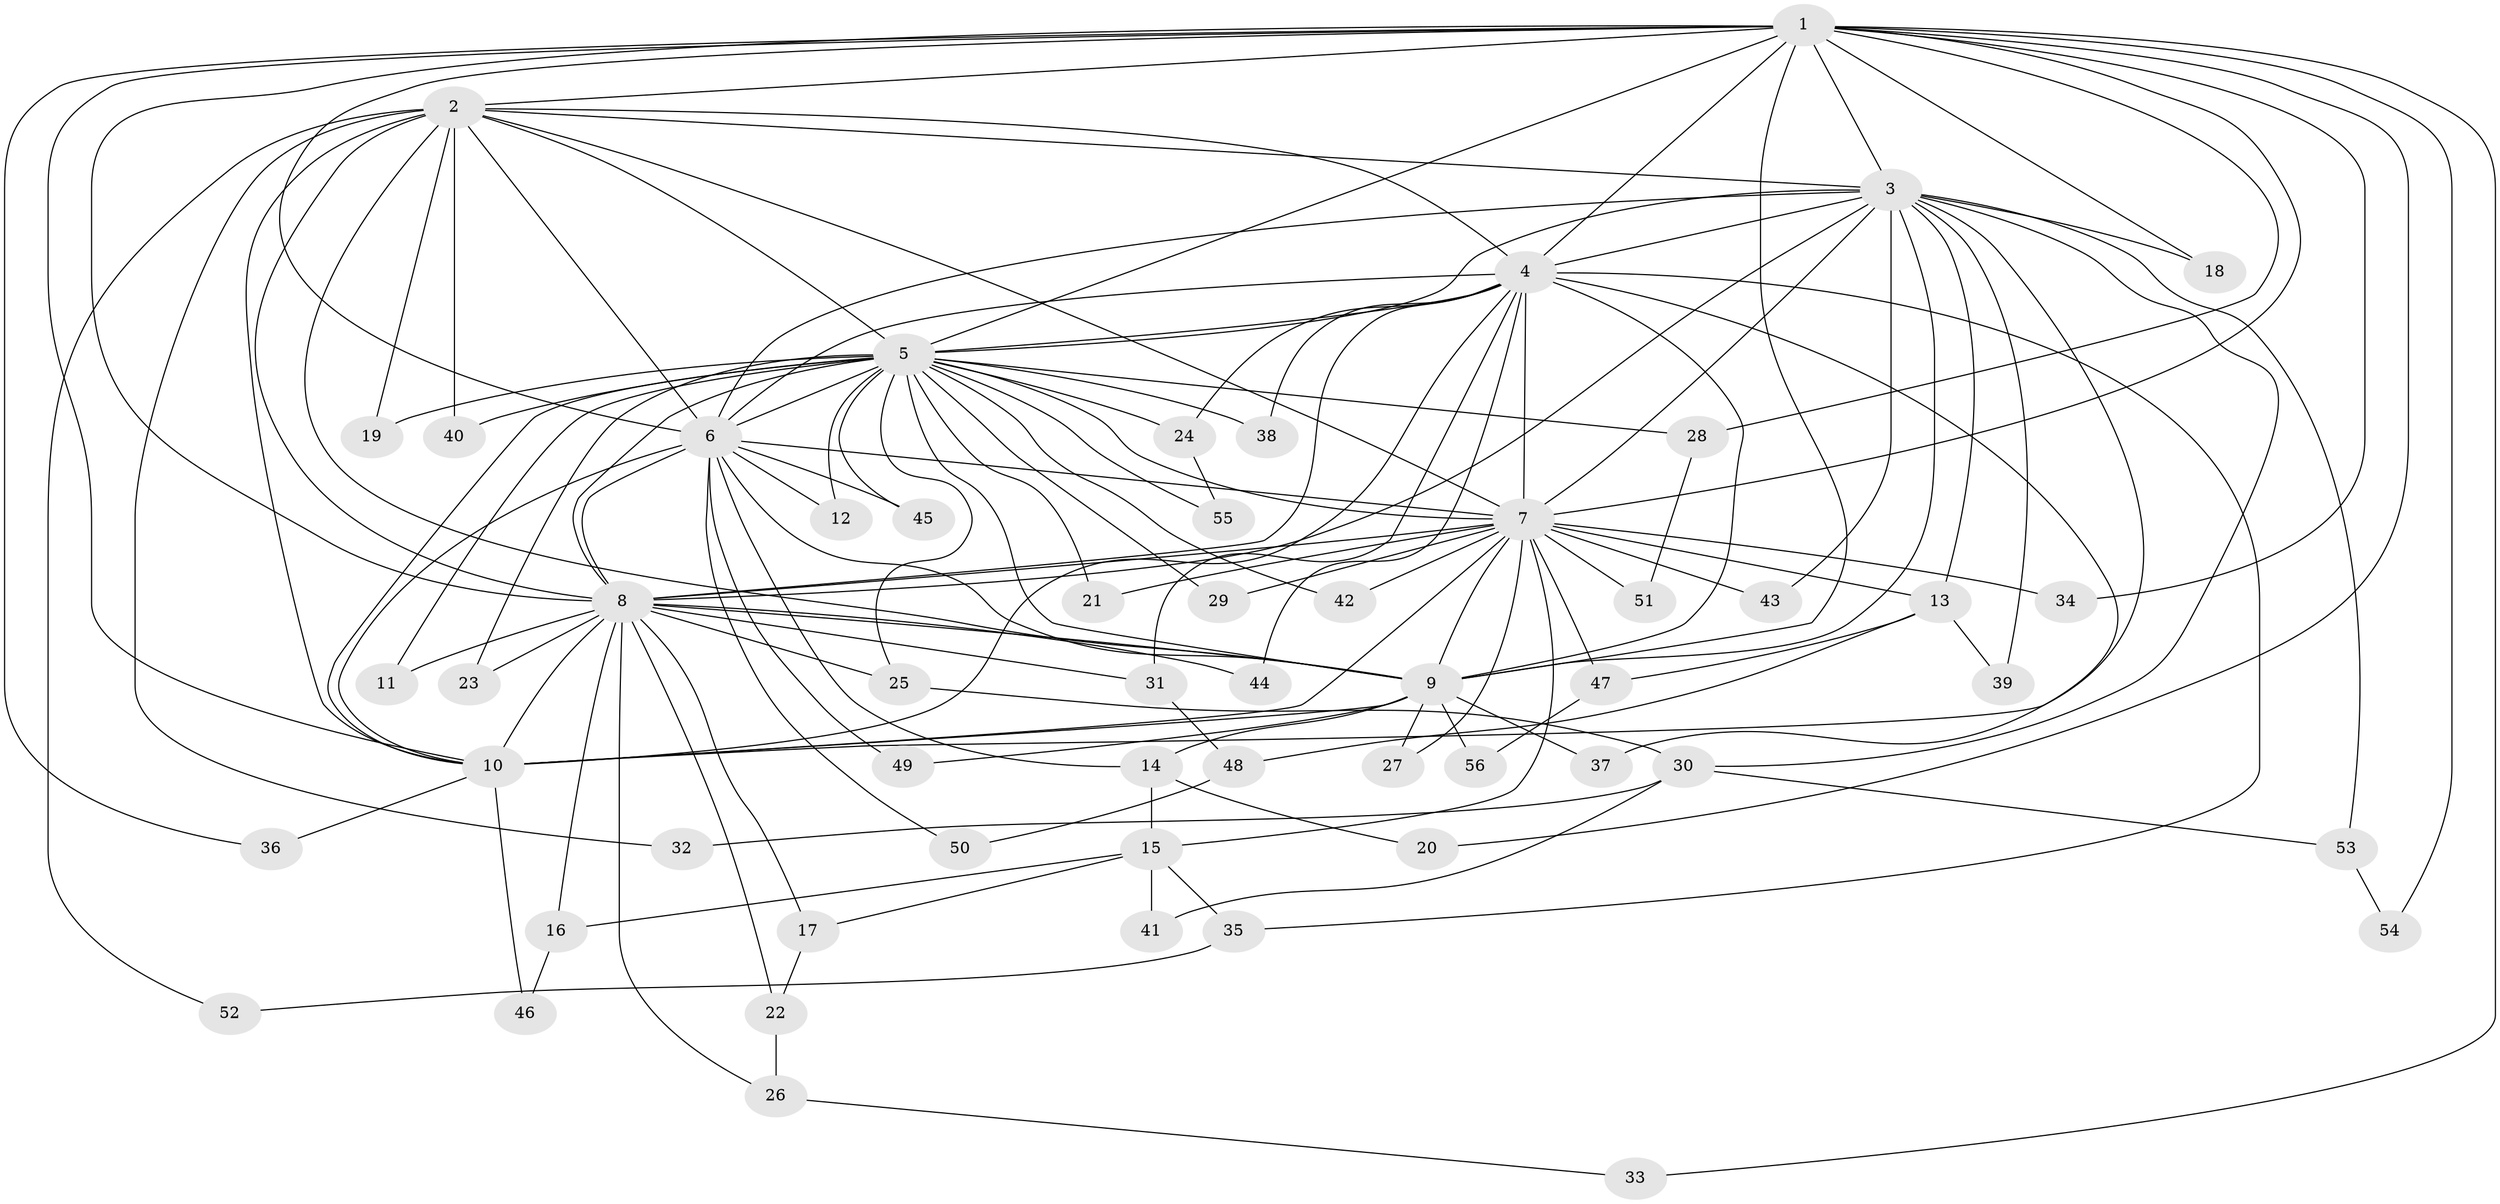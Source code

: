 // Generated by graph-tools (version 1.1) at 2025/35/03/09/25 02:35:05]
// undirected, 56 vertices, 137 edges
graph export_dot {
graph [start="1"]
  node [color=gray90,style=filled];
  1;
  2;
  3;
  4;
  5;
  6;
  7;
  8;
  9;
  10;
  11;
  12;
  13;
  14;
  15;
  16;
  17;
  18;
  19;
  20;
  21;
  22;
  23;
  24;
  25;
  26;
  27;
  28;
  29;
  30;
  31;
  32;
  33;
  34;
  35;
  36;
  37;
  38;
  39;
  40;
  41;
  42;
  43;
  44;
  45;
  46;
  47;
  48;
  49;
  50;
  51;
  52;
  53;
  54;
  55;
  56;
  1 -- 2;
  1 -- 3;
  1 -- 4;
  1 -- 5;
  1 -- 6;
  1 -- 7;
  1 -- 8;
  1 -- 9;
  1 -- 10;
  1 -- 18;
  1 -- 20;
  1 -- 28;
  1 -- 33;
  1 -- 34;
  1 -- 36;
  1 -- 54;
  2 -- 3;
  2 -- 4;
  2 -- 5;
  2 -- 6;
  2 -- 7;
  2 -- 8;
  2 -- 9;
  2 -- 10;
  2 -- 19;
  2 -- 32;
  2 -- 40;
  2 -- 52;
  3 -- 4;
  3 -- 5;
  3 -- 6;
  3 -- 7;
  3 -- 8;
  3 -- 9;
  3 -- 10;
  3 -- 13;
  3 -- 18;
  3 -- 30;
  3 -- 39;
  3 -- 43;
  3 -- 53;
  4 -- 5;
  4 -- 6;
  4 -- 7;
  4 -- 8;
  4 -- 9;
  4 -- 10;
  4 -- 24;
  4 -- 31;
  4 -- 35;
  4 -- 37;
  4 -- 38;
  4 -- 44;
  5 -- 6;
  5 -- 7;
  5 -- 8;
  5 -- 9;
  5 -- 10;
  5 -- 11;
  5 -- 12;
  5 -- 19;
  5 -- 21;
  5 -- 23;
  5 -- 24;
  5 -- 25;
  5 -- 28;
  5 -- 29;
  5 -- 38;
  5 -- 40;
  5 -- 42;
  5 -- 45;
  5 -- 55;
  6 -- 7;
  6 -- 8;
  6 -- 9;
  6 -- 10;
  6 -- 12;
  6 -- 14;
  6 -- 45;
  6 -- 49;
  6 -- 50;
  7 -- 8;
  7 -- 9;
  7 -- 10;
  7 -- 13;
  7 -- 15;
  7 -- 21;
  7 -- 27;
  7 -- 29;
  7 -- 34;
  7 -- 42;
  7 -- 43;
  7 -- 47;
  7 -- 51;
  8 -- 9;
  8 -- 10;
  8 -- 11;
  8 -- 16;
  8 -- 17;
  8 -- 22;
  8 -- 23;
  8 -- 25;
  8 -- 26;
  8 -- 31;
  8 -- 44;
  9 -- 10;
  9 -- 14;
  9 -- 27;
  9 -- 37;
  9 -- 49;
  9 -- 56;
  10 -- 36;
  10 -- 46;
  13 -- 39;
  13 -- 47;
  13 -- 48;
  14 -- 15;
  14 -- 20;
  15 -- 16;
  15 -- 17;
  15 -- 35;
  15 -- 41;
  16 -- 46;
  17 -- 22;
  22 -- 26;
  24 -- 55;
  25 -- 30;
  26 -- 33;
  28 -- 51;
  30 -- 32;
  30 -- 41;
  30 -- 53;
  31 -- 48;
  35 -- 52;
  47 -- 56;
  48 -- 50;
  53 -- 54;
}
